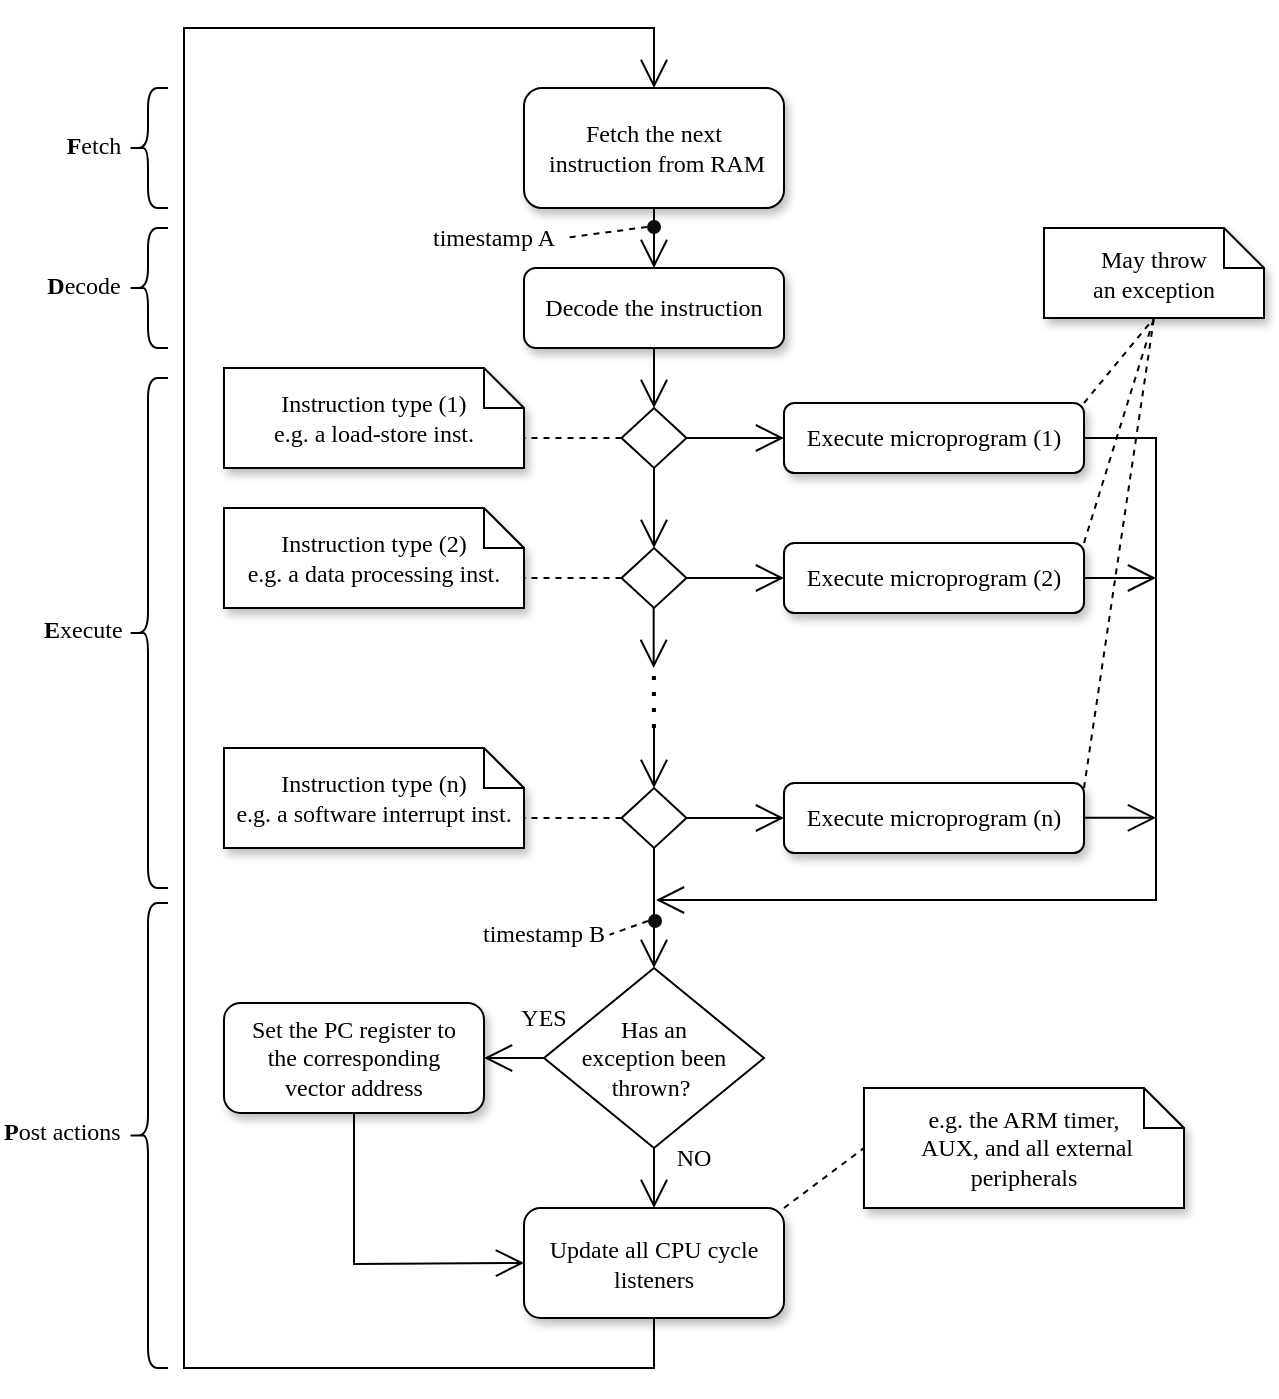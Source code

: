<mxfile version="22.1.16" type="device">
  <diagram name="Page-1" id="EvJKuXL6EVOSniMggvPQ">
    <mxGraphModel dx="1313" dy="786" grid="1" gridSize="10" guides="1" tooltips="1" connect="1" arrows="1" fold="1" page="1" pageScale="1" pageWidth="850" pageHeight="1100" math="0" shadow="0">
      <root>
        <mxCell id="0" />
        <mxCell id="1" parent="0" />
        <mxCell id="2WJcEfuE14V3fvR7Ivkr-1" value="Fetch the next&lt;br&gt;&amp;nbsp;instruction from RAM" style="rounded=1;whiteSpace=wrap;html=1;fontFamily=Computer Modern;shadow=1;" parent="1" vertex="1">
          <mxGeometry x="340" y="150" width="130" height="60" as="geometry" />
        </mxCell>
        <mxCell id="2WJcEfuE14V3fvR7Ivkr-2" value="Decode the instruction" style="rounded=1;whiteSpace=wrap;html=1;fontFamily=Computer Modern;shadow=1;" parent="1" vertex="1">
          <mxGeometry x="340" y="240" width="130" height="40" as="geometry" />
        </mxCell>
        <mxCell id="2WJcEfuE14V3fvR7Ivkr-3" value="" style="rhombus;whiteSpace=wrap;html=1;" parent="1" vertex="1">
          <mxGeometry x="388.75" y="310" width="32.5" height="30" as="geometry" />
        </mxCell>
        <mxCell id="2WJcEfuE14V3fvR7Ivkr-5" value="Execute microprogram (1)" style="rounded=1;whiteSpace=wrap;html=1;fontFamily=Computer Modern;shadow=1;" parent="1" vertex="1">
          <mxGeometry x="470" y="307.5" width="150" height="35" as="geometry" />
        </mxCell>
        <mxCell id="2WJcEfuE14V3fvR7Ivkr-6" value="" style="endArrow=open;endFill=1;endSize=12;html=1;rounded=0;exitX=0.5;exitY=1;exitDx=0;exitDy=0;" parent="1" source="2WJcEfuE14V3fvR7Ivkr-1" target="2WJcEfuE14V3fvR7Ivkr-2" edge="1">
          <mxGeometry width="160" relative="1" as="geometry">
            <mxPoint x="270" y="290" as="sourcePoint" />
            <mxPoint x="430" y="290" as="targetPoint" />
          </mxGeometry>
        </mxCell>
        <mxCell id="2WJcEfuE14V3fvR7Ivkr-8" value="" style="endArrow=open;endFill=1;endSize=12;html=1;rounded=0;exitX=0.5;exitY=1;exitDx=0;exitDy=0;entryX=0.5;entryY=0;entryDx=0;entryDy=0;" parent="1" source="2WJcEfuE14V3fvR7Ivkr-2" target="2WJcEfuE14V3fvR7Ivkr-3" edge="1">
          <mxGeometry width="160" relative="1" as="geometry">
            <mxPoint x="415" y="200" as="sourcePoint" />
            <mxPoint x="415" y="230" as="targetPoint" />
          </mxGeometry>
        </mxCell>
        <mxCell id="2WJcEfuE14V3fvR7Ivkr-9" value="" style="endArrow=open;endFill=1;endSize=12;html=1;rounded=0;exitX=1;exitY=0.5;exitDx=0;exitDy=0;entryX=0;entryY=0.5;entryDx=0;entryDy=0;" parent="1" source="2WJcEfuE14V3fvR7Ivkr-3" target="2WJcEfuE14V3fvR7Ivkr-5" edge="1">
          <mxGeometry width="160" relative="1" as="geometry">
            <mxPoint x="415" y="290" as="sourcePoint" />
            <mxPoint x="415" y="320" as="targetPoint" />
          </mxGeometry>
        </mxCell>
        <mxCell id="2WJcEfuE14V3fvR7Ivkr-10" value="Instruction type (1)&lt;br&gt;e.g. a load-store inst." style="shape=note;size=20;whiteSpace=wrap;html=1;fontFamily=Computer Modern;shadow=1;" parent="1" vertex="1">
          <mxGeometry x="190" y="290" width="150" height="50" as="geometry" />
        </mxCell>
        <mxCell id="2WJcEfuE14V3fvR7Ivkr-11" value="" style="endArrow=none;dashed=1;html=1;rounded=0;entryX=0;entryY=0;entryDx=150;entryDy=35;entryPerimeter=0;exitX=0;exitY=0.5;exitDx=0;exitDy=0;" parent="1" source="2WJcEfuE14V3fvR7Ivkr-3" target="2WJcEfuE14V3fvR7Ivkr-10" edge="1">
          <mxGeometry width="50" height="50" relative="1" as="geometry">
            <mxPoint x="310" y="450" as="sourcePoint" />
            <mxPoint x="360" y="400" as="targetPoint" />
          </mxGeometry>
        </mxCell>
        <mxCell id="2WJcEfuE14V3fvR7Ivkr-12" value="" style="rhombus;whiteSpace=wrap;html=1;" parent="1" vertex="1">
          <mxGeometry x="388.75" y="380" width="32.5" height="30" as="geometry" />
        </mxCell>
        <mxCell id="2WJcEfuE14V3fvR7Ivkr-13" value="Execute microprogram (2)" style="rounded=1;whiteSpace=wrap;html=1;fontFamily=Computer Modern;shadow=1;" parent="1" vertex="1">
          <mxGeometry x="470" y="377.5" width="150" height="35" as="geometry" />
        </mxCell>
        <mxCell id="2WJcEfuE14V3fvR7Ivkr-14" value="" style="endArrow=open;endFill=1;endSize=12;html=1;rounded=0;exitX=0.5;exitY=1;exitDx=0;exitDy=0;entryX=0.5;entryY=0;entryDx=0;entryDy=0;" parent="1" source="2WJcEfuE14V3fvR7Ivkr-3" target="2WJcEfuE14V3fvR7Ivkr-12" edge="1">
          <mxGeometry width="160" relative="1" as="geometry">
            <mxPoint x="405" y="342.5" as="sourcePoint" />
            <mxPoint x="415" y="292.5" as="targetPoint" />
          </mxGeometry>
        </mxCell>
        <mxCell id="2WJcEfuE14V3fvR7Ivkr-15" value="" style="endArrow=open;endFill=1;endSize=12;html=1;rounded=0;exitX=1;exitY=0.5;exitDx=0;exitDy=0;entryX=0;entryY=0.5;entryDx=0;entryDy=0;" parent="1" source="2WJcEfuE14V3fvR7Ivkr-12" target="2WJcEfuE14V3fvR7Ivkr-13" edge="1">
          <mxGeometry width="160" relative="1" as="geometry">
            <mxPoint x="415" y="360" as="sourcePoint" />
            <mxPoint x="415" y="390" as="targetPoint" />
          </mxGeometry>
        </mxCell>
        <mxCell id="2WJcEfuE14V3fvR7Ivkr-16" value="Instruction type (2)&lt;br&gt;e.g. a data processing inst." style="shape=note;size=20;whiteSpace=wrap;html=1;fontFamily=Computer Modern;shadow=1;" parent="1" vertex="1">
          <mxGeometry x="190" y="360" width="150" height="50" as="geometry" />
        </mxCell>
        <mxCell id="2WJcEfuE14V3fvR7Ivkr-17" value="" style="endArrow=none;dashed=1;html=1;rounded=0;entryX=0;entryY=0;entryDx=150;entryDy=35;entryPerimeter=0;exitX=0;exitY=0.5;exitDx=0;exitDy=0;" parent="1" source="2WJcEfuE14V3fvR7Ivkr-12" target="2WJcEfuE14V3fvR7Ivkr-16" edge="1">
          <mxGeometry width="50" height="50" relative="1" as="geometry">
            <mxPoint x="310" y="520" as="sourcePoint" />
            <mxPoint x="360" y="470" as="targetPoint" />
          </mxGeometry>
        </mxCell>
        <mxCell id="2WJcEfuE14V3fvR7Ivkr-18" value="" style="rhombus;whiteSpace=wrap;html=1;" parent="1" vertex="1">
          <mxGeometry x="388.75" y="500" width="32.5" height="30" as="geometry" />
        </mxCell>
        <mxCell id="2WJcEfuE14V3fvR7Ivkr-19" value="Execute microprogram (n)" style="rounded=1;whiteSpace=wrap;html=1;fontFamily=Computer Modern;shadow=1;" parent="1" vertex="1">
          <mxGeometry x="470" y="497.5" width="150" height="35" as="geometry" />
        </mxCell>
        <mxCell id="2WJcEfuE14V3fvR7Ivkr-20" value="" style="endArrow=open;endFill=1;endSize=12;html=1;rounded=0;exitX=1;exitY=0.5;exitDx=0;exitDy=0;entryX=0;entryY=0.5;entryDx=0;entryDy=0;" parent="1" source="2WJcEfuE14V3fvR7Ivkr-18" target="2WJcEfuE14V3fvR7Ivkr-19" edge="1">
          <mxGeometry width="160" relative="1" as="geometry">
            <mxPoint x="415" y="480" as="sourcePoint" />
            <mxPoint x="415" y="510" as="targetPoint" />
          </mxGeometry>
        </mxCell>
        <mxCell id="2WJcEfuE14V3fvR7Ivkr-21" value="Instruction type (n)&lt;br&gt;e.g. a software interrupt inst." style="shape=note;size=20;whiteSpace=wrap;html=1;fontFamily=Computer Modern;shadow=1;" parent="1" vertex="1">
          <mxGeometry x="190" y="480" width="150" height="50" as="geometry" />
        </mxCell>
        <mxCell id="2WJcEfuE14V3fvR7Ivkr-22" value="" style="endArrow=none;dashed=1;html=1;rounded=0;entryX=0;entryY=0;entryDx=150;entryDy=35;entryPerimeter=0;exitX=0;exitY=0.5;exitDx=0;exitDy=0;" parent="1" source="2WJcEfuE14V3fvR7Ivkr-18" target="2WJcEfuE14V3fvR7Ivkr-21" edge="1">
          <mxGeometry width="50" height="50" relative="1" as="geometry">
            <mxPoint x="310" y="640" as="sourcePoint" />
            <mxPoint x="360" y="590" as="targetPoint" />
          </mxGeometry>
        </mxCell>
        <mxCell id="2WJcEfuE14V3fvR7Ivkr-23" value="" style="endArrow=open;endFill=1;endSize=12;html=1;rounded=0;entryX=0.5;entryY=0;entryDx=0;entryDy=0;" parent="1" target="2WJcEfuE14V3fvR7Ivkr-18" edge="1">
          <mxGeometry width="160" relative="1" as="geometry">
            <mxPoint x="405" y="470" as="sourcePoint" />
            <mxPoint x="415" y="410" as="targetPoint" />
          </mxGeometry>
        </mxCell>
        <mxCell id="2WJcEfuE14V3fvR7Ivkr-24" value="" style="endArrow=open;endFill=1;endSize=12;html=1;rounded=0;entryX=0.5;entryY=0;entryDx=0;entryDy=0;" parent="1" edge="1">
          <mxGeometry width="160" relative="1" as="geometry">
            <mxPoint x="404.83" y="410" as="sourcePoint" />
            <mxPoint x="404.83" y="440" as="targetPoint" />
          </mxGeometry>
        </mxCell>
        <mxCell id="2WJcEfuE14V3fvR7Ivkr-25" value="" style="endArrow=none;dashed=1;html=1;dashPattern=1 3;strokeWidth=2;rounded=0;" parent="1" edge="1">
          <mxGeometry width="50" height="50" relative="1" as="geometry">
            <mxPoint x="404.95" y="470" as="sourcePoint" />
            <mxPoint x="404.95" y="440" as="targetPoint" />
          </mxGeometry>
        </mxCell>
        <mxCell id="2WJcEfuE14V3fvR7Ivkr-26" value="Has an &lt;br&gt;exception been thrown?&amp;nbsp;" style="rhombus;whiteSpace=wrap;html=1;fontFamily=Computer Modern;" parent="1" vertex="1">
          <mxGeometry x="350" y="590" width="110" height="90" as="geometry" />
        </mxCell>
        <mxCell id="2WJcEfuE14V3fvR7Ivkr-28" value="" style="endArrow=open;endFill=1;endSize=12;html=1;rounded=0;exitX=0.5;exitY=1;exitDx=0;exitDy=0;entryX=0.5;entryY=0;entryDx=0;entryDy=0;" parent="1" source="2WJcEfuE14V3fvR7Ivkr-18" target="2WJcEfuE14V3fvR7Ivkr-26" edge="1">
          <mxGeometry width="160" relative="1" as="geometry">
            <mxPoint x="411" y="560" as="sourcePoint" />
            <mxPoint x="460" y="560" as="targetPoint" />
          </mxGeometry>
        </mxCell>
        <mxCell id="2WJcEfuE14V3fvR7Ivkr-29" value="" style="endArrow=open;endFill=1;endSize=12;html=1;rounded=0;exitX=1;exitY=0.5;exitDx=0;exitDy=0;" parent="1" source="2WJcEfuE14V3fvR7Ivkr-5" edge="1">
          <mxGeometry width="160" relative="1" as="geometry">
            <mxPoint x="620" y="311" as="sourcePoint" />
            <mxPoint x="406" y="556" as="targetPoint" />
            <Array as="points">
              <mxPoint x="656" y="325" />
              <mxPoint x="656" y="556" />
            </Array>
          </mxGeometry>
        </mxCell>
        <mxCell id="2WJcEfuE14V3fvR7Ivkr-30" value="" style="endArrow=open;endFill=1;endSize=12;html=1;rounded=0;exitX=1;exitY=0.5;exitDx=0;exitDy=0;" parent="1" source="2WJcEfuE14V3fvR7Ivkr-13" edge="1">
          <mxGeometry width="160" relative="1" as="geometry">
            <mxPoint x="626" y="394.66" as="sourcePoint" />
            <mxPoint x="656" y="395" as="targetPoint" />
          </mxGeometry>
        </mxCell>
        <mxCell id="2WJcEfuE14V3fvR7Ivkr-31" value="" style="endArrow=open;endFill=1;endSize=12;html=1;rounded=0;exitX=1;exitY=0.5;exitDx=0;exitDy=0;" parent="1" edge="1">
          <mxGeometry width="160" relative="1" as="geometry">
            <mxPoint x="620" y="514.89" as="sourcePoint" />
            <mxPoint x="656" y="514.89" as="targetPoint" />
          </mxGeometry>
        </mxCell>
        <mxCell id="2WJcEfuE14V3fvR7Ivkr-32" value="Set the PC register to &lt;br&gt;the corresponding &lt;br&gt;vector address" style="rounded=1;whiteSpace=wrap;html=1;fontFamily=Computer Modern;shadow=1;" parent="1" vertex="1">
          <mxGeometry x="190" y="607.5" width="130" height="55" as="geometry" />
        </mxCell>
        <mxCell id="2WJcEfuE14V3fvR7Ivkr-34" value="" style="endArrow=open;endFill=1;endSize=12;html=1;rounded=0;exitX=0;exitY=0.5;exitDx=0;exitDy=0;entryX=1;entryY=0.5;entryDx=0;entryDy=0;" parent="1" source="2WJcEfuE14V3fvR7Ivkr-26" target="2WJcEfuE14V3fvR7Ivkr-32" edge="1">
          <mxGeometry width="160" relative="1" as="geometry">
            <mxPoint x="431" y="405" as="sourcePoint" />
            <mxPoint x="480" y="405" as="targetPoint" />
          </mxGeometry>
        </mxCell>
        <mxCell id="2WJcEfuE14V3fvR7Ivkr-39" value="YES" style="text;html=1;strokeColor=none;fillColor=none;align=center;verticalAlign=middle;whiteSpace=wrap;rounded=0;fontFamily=Computer Modern;" parent="1" vertex="1">
          <mxGeometry x="320" y="600" width="60" height="30" as="geometry" />
        </mxCell>
        <mxCell id="2WJcEfuE14V3fvR7Ivkr-40" value="NO" style="text;html=1;strokeColor=none;fillColor=none;align=center;verticalAlign=middle;whiteSpace=wrap;rounded=0;fontFamily=Computer Modern;" parent="1" vertex="1">
          <mxGeometry x="410" y="670" width="30" height="30" as="geometry" />
        </mxCell>
        <mxCell id="2WJcEfuE14V3fvR7Ivkr-41" value="May throw &lt;br&gt;an exception" style="shape=note;size=20;whiteSpace=wrap;html=1;fontFamily=Computer Modern;shadow=1;" parent="1" vertex="1">
          <mxGeometry x="600" y="220" width="110" height="45" as="geometry" />
        </mxCell>
        <mxCell id="2WJcEfuE14V3fvR7Ivkr-42" value="" style="endArrow=none;dashed=1;html=1;rounded=0;entryX=0.5;entryY=1;entryDx=0;entryDy=0;entryPerimeter=0;exitX=1;exitY=0;exitDx=0;exitDy=0;" parent="1" source="2WJcEfuE14V3fvR7Ivkr-5" target="2WJcEfuE14V3fvR7Ivkr-41" edge="1">
          <mxGeometry width="50" height="50" relative="1" as="geometry">
            <mxPoint x="670" y="380" as="sourcePoint" />
            <mxPoint x="720" y="330" as="targetPoint" />
          </mxGeometry>
        </mxCell>
        <mxCell id="2WJcEfuE14V3fvR7Ivkr-43" value="" style="endArrow=none;dashed=1;html=1;rounded=0;exitX=1;exitY=0;exitDx=0;exitDy=0;entryX=0.5;entryY=1;entryDx=0;entryDy=0;entryPerimeter=0;" parent="1" source="2WJcEfuE14V3fvR7Ivkr-13" target="2WJcEfuE14V3fvR7Ivkr-41" edge="1">
          <mxGeometry width="50" height="50" relative="1" as="geometry">
            <mxPoint x="630" y="318" as="sourcePoint" />
            <mxPoint x="665" y="280" as="targetPoint" />
          </mxGeometry>
        </mxCell>
        <mxCell id="2WJcEfuE14V3fvR7Ivkr-44" value="" style="endArrow=none;dashed=1;html=1;rounded=0;entryX=0.5;entryY=1;entryDx=0;entryDy=0;entryPerimeter=0;" parent="1" target="2WJcEfuE14V3fvR7Ivkr-41" edge="1">
          <mxGeometry width="50" height="50" relative="1" as="geometry">
            <mxPoint x="620" y="500" as="sourcePoint" />
            <mxPoint x="665" y="387" as="targetPoint" />
          </mxGeometry>
        </mxCell>
        <mxCell id="2WJcEfuE14V3fvR7Ivkr-45" value="" style="shape=curlyBracket;whiteSpace=wrap;html=1;rounded=1;labelPosition=left;verticalLabelPosition=middle;align=right;verticalAlign=middle;" parent="1" vertex="1">
          <mxGeometry x="142" y="150" width="20" height="60" as="geometry" />
        </mxCell>
        <mxCell id="2WJcEfuE14V3fvR7Ivkr-46" value="" style="shape=curlyBracket;whiteSpace=wrap;html=1;rounded=1;labelPosition=left;verticalLabelPosition=middle;align=right;verticalAlign=middle;" parent="1" vertex="1">
          <mxGeometry x="142" y="220" width="20" height="60" as="geometry" />
        </mxCell>
        <mxCell id="2WJcEfuE14V3fvR7Ivkr-47" value="" style="shape=curlyBracket;whiteSpace=wrap;html=1;rounded=1;labelPosition=left;verticalLabelPosition=middle;align=right;verticalAlign=middle;" parent="1" vertex="1">
          <mxGeometry x="142" y="295" width="20" height="255" as="geometry" />
        </mxCell>
        <mxCell id="2WJcEfuE14V3fvR7Ivkr-48" value="&lt;b&gt;F&lt;/b&gt;etch" style="text;html=1;strokeColor=none;fillColor=none;align=center;verticalAlign=middle;whiteSpace=wrap;rounded=0;fontFamily=Computer Modern;" parent="1" vertex="1">
          <mxGeometry x="105" y="164" width="40" height="30" as="geometry" />
        </mxCell>
        <mxCell id="2WJcEfuE14V3fvR7Ivkr-50" value="&lt;b&gt;D&lt;/b&gt;ecode" style="text;html=1;strokeColor=none;fillColor=none;align=center;verticalAlign=middle;whiteSpace=wrap;rounded=0;fontFamily=Computer Modern;" parent="1" vertex="1">
          <mxGeometry x="100" y="234" width="40" height="30" as="geometry" />
        </mxCell>
        <mxCell id="2WJcEfuE14V3fvR7Ivkr-51" value="&lt;b&gt;E&lt;/b&gt;xecute" style="text;html=1;strokeColor=none;fillColor=none;align=left;verticalAlign=middle;whiteSpace=wrap;rounded=0;fontFamily=Computer Modern;" parent="1" vertex="1">
          <mxGeometry x="98" y="405.5" width="40" height="30" as="geometry" />
        </mxCell>
        <mxCell id="2WJcEfuE14V3fvR7Ivkr-52" value="Update all CPU cycle listeners" style="rounded=1;whiteSpace=wrap;html=1;fontFamily=Computer Modern;shadow=1;" parent="1" vertex="1">
          <mxGeometry x="340" y="710" width="130" height="55" as="geometry" />
        </mxCell>
        <mxCell id="2WJcEfuE14V3fvR7Ivkr-53" value="" style="endArrow=open;endFill=1;endSize=12;html=1;rounded=0;entryX=0.5;entryY=0;entryDx=0;entryDy=0;exitX=0.5;exitY=1;exitDx=0;exitDy=0;" parent="1" source="2WJcEfuE14V3fvR7Ivkr-26" target="2WJcEfuE14V3fvR7Ivkr-52" edge="1">
          <mxGeometry width="160" relative="1" as="geometry">
            <mxPoint x="405" y="680" as="sourcePoint" />
            <mxPoint x="415" y="600" as="targetPoint" />
          </mxGeometry>
        </mxCell>
        <mxCell id="2WJcEfuE14V3fvR7Ivkr-55" value="" style="endArrow=open;endFill=1;endSize=12;html=1;rounded=0;exitX=0.5;exitY=1;exitDx=0;exitDy=0;entryX=0.5;entryY=0;entryDx=0;entryDy=0;" parent="1" source="2WJcEfuE14V3fvR7Ivkr-52" target="2WJcEfuE14V3fvR7Ivkr-1" edge="1">
          <mxGeometry width="160" relative="1" as="geometry">
            <mxPoint x="360" y="645" as="sourcePoint" />
            <mxPoint x="330" y="645" as="targetPoint" />
            <Array as="points">
              <mxPoint x="405" y="790" />
              <mxPoint x="170" y="790" />
              <mxPoint x="170" y="120" />
              <mxPoint x="405" y="120" />
            </Array>
          </mxGeometry>
        </mxCell>
        <mxCell id="2WJcEfuE14V3fvR7Ivkr-56" value="" style="endArrow=open;endFill=1;endSize=12;html=1;rounded=0;exitX=0.5;exitY=1;exitDx=0;exitDy=0;entryX=0;entryY=0.5;entryDx=0;entryDy=0;" parent="1" source="2WJcEfuE14V3fvR7Ivkr-32" target="2WJcEfuE14V3fvR7Ivkr-52" edge="1">
          <mxGeometry width="160" relative="1" as="geometry">
            <mxPoint x="255.0" y="660.5" as="sourcePoint" />
            <mxPoint x="260" y="730" as="targetPoint" />
            <Array as="points">
              <mxPoint x="255" y="738" />
            </Array>
          </mxGeometry>
        </mxCell>
        <mxCell id="2WJcEfuE14V3fvR7Ivkr-57" value="e.g. the ARM timer,&lt;br&gt;&amp;nbsp;AUX, and all external peripherals" style="shape=note;size=20;whiteSpace=wrap;html=1;fontFamily=Computer Modern;shadow=1;" parent="1" vertex="1">
          <mxGeometry x="510" y="650" width="160" height="60" as="geometry" />
        </mxCell>
        <mxCell id="2WJcEfuE14V3fvR7Ivkr-58" value="" style="endArrow=none;dashed=1;html=1;rounded=0;entryX=0;entryY=0.5;entryDx=0;entryDy=0;entryPerimeter=0;exitX=1;exitY=0;exitDx=0;exitDy=0;" parent="1" source="2WJcEfuE14V3fvR7Ivkr-52" target="2WJcEfuE14V3fvR7Ivkr-57" edge="1">
          <mxGeometry width="50" height="50" relative="1" as="geometry">
            <mxPoint x="630" y="510" as="sourcePoint" />
            <mxPoint x="665" y="275" as="targetPoint" />
          </mxGeometry>
        </mxCell>
        <mxCell id="2WJcEfuE14V3fvR7Ivkr-59" value="" style="shape=curlyBracket;whiteSpace=wrap;html=1;rounded=1;labelPosition=left;verticalLabelPosition=middle;align=right;verticalAlign=middle;" parent="1" vertex="1">
          <mxGeometry x="142" y="557.5" width="20" height="232.5" as="geometry" />
        </mxCell>
        <mxCell id="2WJcEfuE14V3fvR7Ivkr-60" value="&lt;b&gt;P&lt;/b&gt;ost actions" style="text;html=1;strokeColor=none;fillColor=none;align=left;verticalAlign=middle;whiteSpace=wrap;rounded=0;fontFamily=Computer Modern;" parent="1" vertex="1">
          <mxGeometry x="78" y="656.75" width="70" height="30" as="geometry" />
        </mxCell>
        <mxCell id="SZr5ct79HvBw9b3650jB-1" value="timestamp A" style="text;html=1;strokeColor=none;fillColor=none;align=center;verticalAlign=middle;whiteSpace=wrap;rounded=0;fontFamily=Computer Modern;" vertex="1" parent="1">
          <mxGeometry x="290" y="215" width="70" height="20" as="geometry" />
        </mxCell>
        <mxCell id="SZr5ct79HvBw9b3650jB-2" value="" style="ellipse;whiteSpace=wrap;html=1;aspect=fixed;strokeColor=none;fillColor=#0D0D0D;" vertex="1" parent="1">
          <mxGeometry x="401.5" y="216" width="7" height="7" as="geometry" />
        </mxCell>
        <mxCell id="SZr5ct79HvBw9b3650jB-6" value="" style="endArrow=none;dashed=1;html=1;rounded=0;exitX=0;exitY=0.5;exitDx=0;exitDy=0;entryX=1;entryY=0.5;entryDx=0;entryDy=0;" edge="1" parent="1" source="SZr5ct79HvBw9b3650jB-2" target="SZr5ct79HvBw9b3650jB-1">
          <mxGeometry width="50" height="50" relative="1" as="geometry">
            <mxPoint x="290" y="300" as="sourcePoint" />
            <mxPoint x="340" y="250" as="targetPoint" />
          </mxGeometry>
        </mxCell>
        <mxCell id="SZr5ct79HvBw9b3650jB-7" value="" style="ellipse;whiteSpace=wrap;html=1;aspect=fixed;strokeColor=none;fillColor=#0D0D0D;" vertex="1" parent="1">
          <mxGeometry x="402" y="563" width="7" height="7" as="geometry" />
        </mxCell>
        <mxCell id="SZr5ct79HvBw9b3650jB-10" value="timestamp B" style="text;html=1;strokeColor=none;fillColor=none;align=center;verticalAlign=middle;whiteSpace=wrap;rounded=0;fontFamily=Computer Modern;" vertex="1" parent="1">
          <mxGeometry x="315" y="563" width="70" height="20" as="geometry" />
        </mxCell>
        <mxCell id="SZr5ct79HvBw9b3650jB-11" value="" style="endArrow=none;dashed=1;html=1;rounded=0;exitX=0;exitY=0.5;exitDx=0;exitDy=0;entryX=0.968;entryY=0.518;entryDx=0;entryDy=0;entryPerimeter=0;" edge="1" parent="1" source="SZr5ct79HvBw9b3650jB-7" target="SZr5ct79HvBw9b3650jB-10">
          <mxGeometry width="50" height="50" relative="1" as="geometry">
            <mxPoint x="470" y="576.5" as="sourcePoint" />
            <mxPoint x="429" y="581.5" as="targetPoint" />
          </mxGeometry>
        </mxCell>
      </root>
    </mxGraphModel>
  </diagram>
</mxfile>
